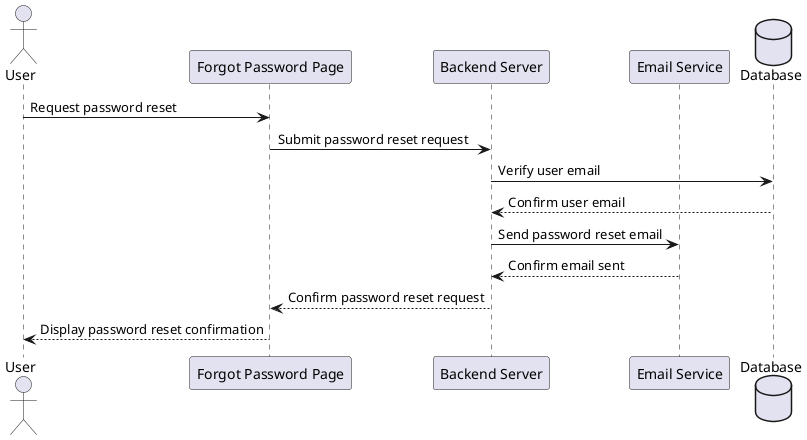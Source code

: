 ; filepath: /home/slightlywind/Repositories/Legacy/SWD392/sequence_diagrams/forgot_password.puml
@startuml
actor User
participant "Forgot Password Page" as ForgotPasswordPage
participant "Backend Server" as BackendServer
participant "Email Service" as EmailService
database Database

User -> ForgotPasswordPage: Request password reset
ForgotPasswordPage -> BackendServer: Submit password reset request
BackendServer -> Database: Verify user email
Database --> BackendServer: Confirm user email
BackendServer -> EmailService: Send password reset email
EmailService --> BackendServer: Confirm email sent
BackendServer --> ForgotPasswordPage: Confirm password reset request
ForgotPasswordPage --> User: Display password reset confirmation
@enduml